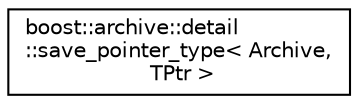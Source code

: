 digraph "Graphical Class Hierarchy"
{
  edge [fontname="Helvetica",fontsize="10",labelfontname="Helvetica",labelfontsize="10"];
  node [fontname="Helvetica",fontsize="10",shape=record];
  rankdir="LR";
  Node0 [label="boost::archive::detail\l::save_pointer_type\< Archive,\l TPtr \>",height=0.2,width=0.4,color="black", fillcolor="white", style="filled",URL="$structboost_1_1archive_1_1detail_1_1save__pointer__type.html"];
}
